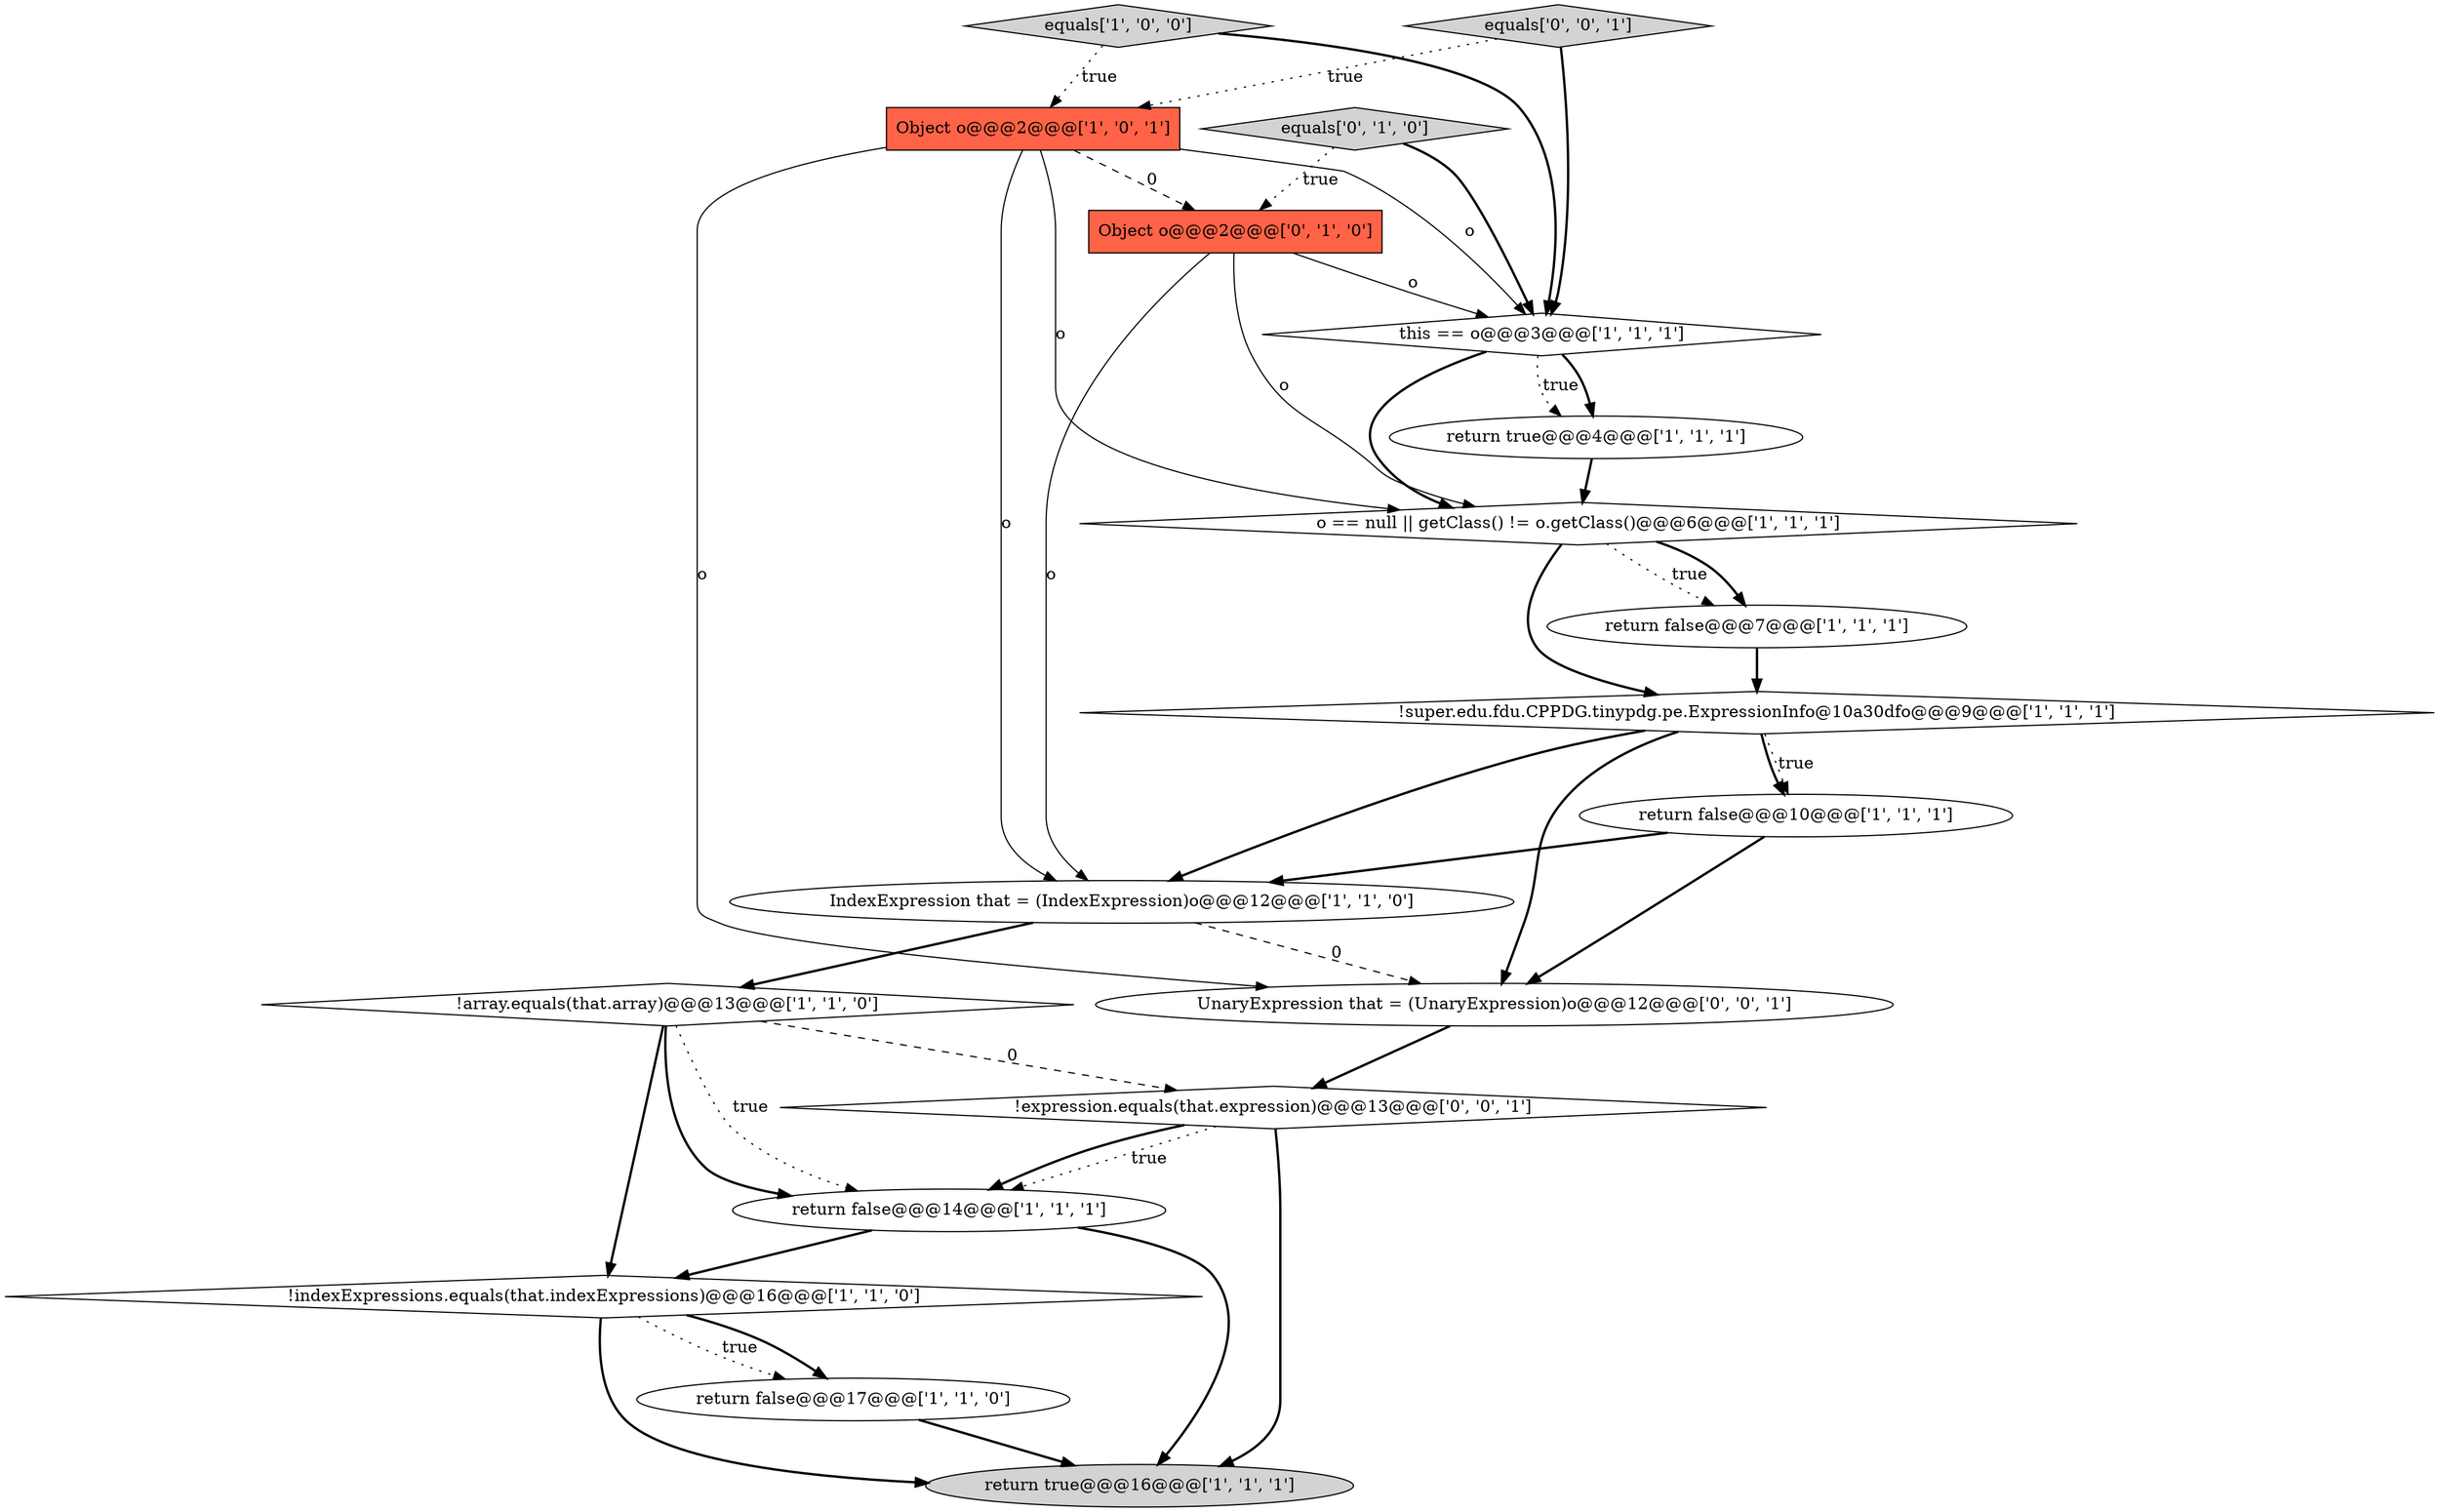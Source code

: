 digraph {
15 [style = filled, label = "equals['0', '1', '0']", fillcolor = lightgray, shape = diamond image = "AAA0AAABBB2BBB"];
3 [style = filled, label = "return false@@@7@@@['1', '1', '1']", fillcolor = white, shape = ellipse image = "AAA0AAABBB1BBB"];
7 [style = filled, label = "!super.edu.fdu.CPPDG.tinypdg.pe.ExpressionInfo@10a30dfo@@@9@@@['1', '1', '1']", fillcolor = white, shape = diamond image = "AAA0AAABBB1BBB"];
17 [style = filled, label = "equals['0', '0', '1']", fillcolor = lightgray, shape = diamond image = "AAA0AAABBB3BBB"];
18 [style = filled, label = "UnaryExpression that = (UnaryExpression)o@@@12@@@['0', '0', '1']", fillcolor = white, shape = ellipse image = "AAA0AAABBB3BBB"];
4 [style = filled, label = "!indexExpressions.equals(that.indexExpressions)@@@16@@@['1', '1', '0']", fillcolor = white, shape = diamond image = "AAA0AAABBB1BBB"];
11 [style = filled, label = "equals['1', '0', '0']", fillcolor = lightgray, shape = diamond image = "AAA0AAABBB1BBB"];
1 [style = filled, label = "return true@@@4@@@['1', '1', '1']", fillcolor = white, shape = ellipse image = "AAA0AAABBB1BBB"];
12 [style = filled, label = "this == o@@@3@@@['1', '1', '1']", fillcolor = white, shape = diamond image = "AAA0AAABBB1BBB"];
14 [style = filled, label = "Object o@@@2@@@['0', '1', '0']", fillcolor = tomato, shape = box image = "AAA1AAABBB2BBB"];
0 [style = filled, label = "!array.equals(that.array)@@@13@@@['1', '1', '0']", fillcolor = white, shape = diamond image = "AAA0AAABBB1BBB"];
10 [style = filled, label = "return false@@@10@@@['1', '1', '1']", fillcolor = white, shape = ellipse image = "AAA0AAABBB1BBB"];
16 [style = filled, label = "!expression.equals(that.expression)@@@13@@@['0', '0', '1']", fillcolor = white, shape = diamond image = "AAA0AAABBB3BBB"];
6 [style = filled, label = "IndexExpression that = (IndexExpression)o@@@12@@@['1', '1', '0']", fillcolor = white, shape = ellipse image = "AAA0AAABBB1BBB"];
13 [style = filled, label = "Object o@@@2@@@['1', '0', '1']", fillcolor = tomato, shape = box image = "AAA0AAABBB1BBB"];
8 [style = filled, label = "return false@@@17@@@['1', '1', '0']", fillcolor = white, shape = ellipse image = "AAA0AAABBB1BBB"];
5 [style = filled, label = "return true@@@16@@@['1', '1', '1']", fillcolor = lightgray, shape = ellipse image = "AAA0AAABBB1BBB"];
9 [style = filled, label = "return false@@@14@@@['1', '1', '1']", fillcolor = white, shape = ellipse image = "AAA0AAABBB1BBB"];
2 [style = filled, label = "o == null || getClass() != o.getClass()@@@6@@@['1', '1', '1']", fillcolor = white, shape = diamond image = "AAA0AAABBB1BBB"];
2->3 [style = dotted, label="true"];
10->18 [style = bold, label=""];
0->9 [style = bold, label=""];
14->6 [style = solid, label="o"];
13->6 [style = solid, label="o"];
16->9 [style = dotted, label="true"];
7->10 [style = dotted, label="true"];
13->2 [style = solid, label="o"];
7->10 [style = bold, label=""];
2->3 [style = bold, label=""];
13->18 [style = solid, label="o"];
9->4 [style = bold, label=""];
0->16 [style = dashed, label="0"];
12->1 [style = dotted, label="true"];
4->8 [style = dotted, label="true"];
11->12 [style = bold, label=""];
6->0 [style = bold, label=""];
11->13 [style = dotted, label="true"];
15->14 [style = dotted, label="true"];
12->1 [style = bold, label=""];
10->6 [style = bold, label=""];
13->14 [style = dashed, label="0"];
14->2 [style = solid, label="o"];
6->18 [style = dashed, label="0"];
12->2 [style = bold, label=""];
17->12 [style = bold, label=""];
8->5 [style = bold, label=""];
3->7 [style = bold, label=""];
0->4 [style = bold, label=""];
7->6 [style = bold, label=""];
14->12 [style = solid, label="o"];
7->18 [style = bold, label=""];
16->5 [style = bold, label=""];
9->5 [style = bold, label=""];
4->8 [style = bold, label=""];
1->2 [style = bold, label=""];
15->12 [style = bold, label=""];
2->7 [style = bold, label=""];
13->12 [style = solid, label="o"];
17->13 [style = dotted, label="true"];
0->9 [style = dotted, label="true"];
4->5 [style = bold, label=""];
16->9 [style = bold, label=""];
18->16 [style = bold, label=""];
}
